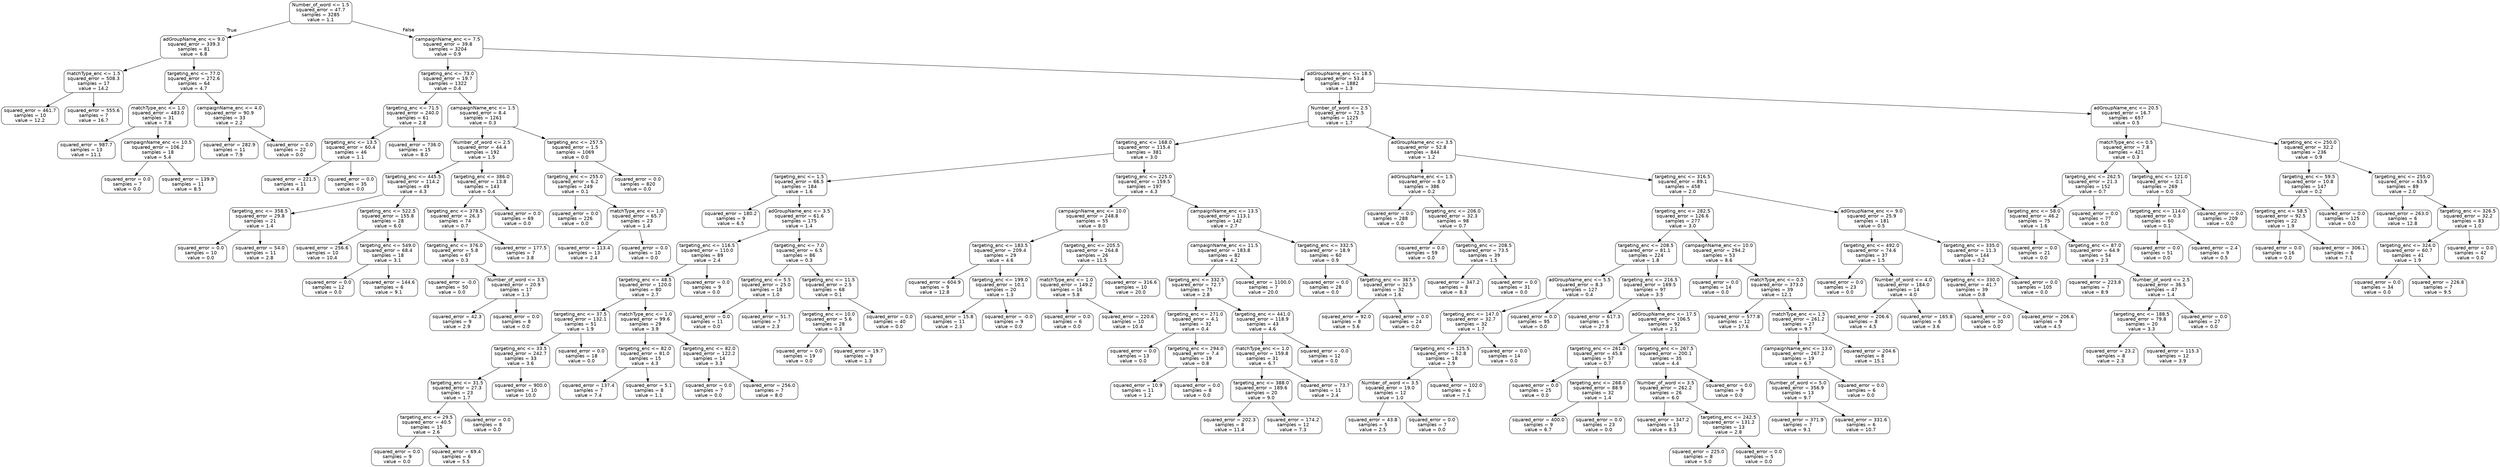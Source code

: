 digraph Tree {
node [shape=box, style="rounded", color="black", fontname="helvetica"] ;
edge [fontname="helvetica"] ;
0 [label="Number_of_word <= 1.5\nsquared_error = 47.7\nsamples = 3285\nvalue = 1.1"] ;
1 [label="adGroupName_enc <= 9.0\nsquared_error = 339.3\nsamples = 81\nvalue = 6.8"] ;
0 -> 1 [labeldistance=2.5, labelangle=45, headlabel="True"] ;
2 [label="matchType_enc <= 1.5\nsquared_error = 508.3\nsamples = 17\nvalue = 14.2"] ;
1 -> 2 ;
3 [label="squared_error = 461.7\nsamples = 10\nvalue = 12.2"] ;
2 -> 3 ;
4 [label="squared_error = 555.6\nsamples = 7\nvalue = 16.7"] ;
2 -> 4 ;
5 [label="targeting_enc <= 77.0\nsquared_error = 272.6\nsamples = 64\nvalue = 4.7"] ;
1 -> 5 ;
6 [label="matchType_enc <= 1.0\nsquared_error = 483.0\nsamples = 31\nvalue = 7.8"] ;
5 -> 6 ;
7 [label="squared_error = 987.7\nsamples = 13\nvalue = 11.1"] ;
6 -> 7 ;
8 [label="campaignName_enc <= 10.5\nsquared_error = 106.2\nsamples = 18\nvalue = 5.4"] ;
6 -> 8 ;
9 [label="squared_error = 0.0\nsamples = 7\nvalue = 0.0"] ;
8 -> 9 ;
10 [label="squared_error = 139.9\nsamples = 11\nvalue = 8.5"] ;
8 -> 10 ;
11 [label="campaignName_enc <= 4.0\nsquared_error = 90.9\nsamples = 33\nvalue = 2.2"] ;
5 -> 11 ;
12 [label="squared_error = 282.9\nsamples = 11\nvalue = 7.9"] ;
11 -> 12 ;
13 [label="squared_error = 0.0\nsamples = 22\nvalue = 0.0"] ;
11 -> 13 ;
14 [label="campaignName_enc <= 7.5\nsquared_error = 39.8\nsamples = 3204\nvalue = 0.9"] ;
0 -> 14 [labeldistance=2.5, labelangle=-45, headlabel="False"] ;
15 [label="targeting_enc <= 73.0\nsquared_error = 19.7\nsamples = 1322\nvalue = 0.4"] ;
14 -> 15 ;
16 [label="targeting_enc <= 71.5\nsquared_error = 240.0\nsamples = 61\nvalue = 2.8"] ;
15 -> 16 ;
17 [label="targeting_enc <= 13.5\nsquared_error = 60.4\nsamples = 46\nvalue = 1.1"] ;
16 -> 17 ;
18 [label="squared_error = 221.5\nsamples = 11\nvalue = 4.3"] ;
17 -> 18 ;
19 [label="squared_error = 0.0\nsamples = 35\nvalue = 0.0"] ;
17 -> 19 ;
20 [label="squared_error = 736.0\nsamples = 15\nvalue = 8.0"] ;
16 -> 20 ;
21 [label="campaignName_enc <= 1.5\nsquared_error = 8.4\nsamples = 1261\nvalue = 0.3"] ;
15 -> 21 ;
22 [label="Number_of_word <= 2.5\nsquared_error = 44.4\nsamples = 192\nvalue = 1.5"] ;
21 -> 22 ;
23 [label="targeting_enc <= 445.5\nsquared_error = 114.2\nsamples = 49\nvalue = 4.3"] ;
22 -> 23 ;
24 [label="targeting_enc <= 358.5\nsquared_error = 29.8\nsamples = 21\nvalue = 1.4"] ;
23 -> 24 ;
25 [label="squared_error = 0.0\nsamples = 10\nvalue = 0.0"] ;
24 -> 25 ;
26 [label="squared_error = 54.0\nsamples = 11\nvalue = 2.8"] ;
24 -> 26 ;
27 [label="targeting_enc <= 522.5\nsquared_error = 155.8\nsamples = 28\nvalue = 6.0"] ;
23 -> 27 ;
28 [label="squared_error = 256.6\nsamples = 10\nvalue = 10.4"] ;
27 -> 28 ;
29 [label="targeting_enc <= 549.0\nsquared_error = 68.4\nsamples = 18\nvalue = 3.1"] ;
27 -> 29 ;
30 [label="squared_error = 0.0\nsamples = 12\nvalue = 0.0"] ;
29 -> 30 ;
31 [label="squared_error = 144.6\nsamples = 6\nvalue = 9.1"] ;
29 -> 31 ;
32 [label="targeting_enc <= 386.0\nsquared_error = 13.8\nsamples = 143\nvalue = 0.4"] ;
22 -> 32 ;
33 [label="targeting_enc <= 378.5\nsquared_error = 26.3\nsamples = 74\nvalue = 0.7"] ;
32 -> 33 ;
34 [label="targeting_enc <= 376.0\nsquared_error = 5.8\nsamples = 67\nvalue = 0.3"] ;
33 -> 34 ;
35 [label="squared_error = -0.0\nsamples = 50\nvalue = 0.0"] ;
34 -> 35 ;
36 [label="Number_of_word <= 3.5\nsquared_error = 20.9\nsamples = 17\nvalue = 1.3"] ;
34 -> 36 ;
37 [label="squared_error = 42.3\nsamples = 9\nvalue = 2.9"] ;
36 -> 37 ;
38 [label="squared_error = 0.0\nsamples = 8\nvalue = 0.0"] ;
36 -> 38 ;
39 [label="squared_error = 177.5\nsamples = 7\nvalue = 3.8"] ;
33 -> 39 ;
40 [label="squared_error = 0.0\nsamples = 69\nvalue = 0.0"] ;
32 -> 40 ;
41 [label="targeting_enc <= 257.5\nsquared_error = 1.5\nsamples = 1069\nvalue = 0.0"] ;
21 -> 41 ;
42 [label="targeting_enc <= 255.0\nsquared_error = 6.2\nsamples = 249\nvalue = 0.1"] ;
41 -> 42 ;
43 [label="squared_error = 0.0\nsamples = 226\nvalue = 0.0"] ;
42 -> 43 ;
44 [label="matchType_enc <= 1.0\nsquared_error = 65.7\nsamples = 23\nvalue = 1.4"] ;
42 -> 44 ;
45 [label="squared_error = 113.4\nsamples = 13\nvalue = 2.4"] ;
44 -> 45 ;
46 [label="squared_error = 0.0\nsamples = 10\nvalue = 0.0"] ;
44 -> 46 ;
47 [label="squared_error = 0.0\nsamples = 820\nvalue = 0.0"] ;
41 -> 47 ;
48 [label="adGroupName_enc <= 18.5\nsquared_error = 53.4\nsamples = 1882\nvalue = 1.3"] ;
14 -> 48 ;
49 [label="Number_of_word <= 2.5\nsquared_error = 72.5\nsamples = 1225\nvalue = 1.7"] ;
48 -> 49 ;
50 [label="targeting_enc <= 168.0\nsquared_error = 115.4\nsamples = 381\nvalue = 3.0"] ;
49 -> 50 ;
51 [label="targeting_enc <= 1.5\nsquared_error = 66.5\nsamples = 184\nvalue = 1.6"] ;
50 -> 51 ;
52 [label="squared_error = 180.2\nsamples = 9\nvalue = 6.5"] ;
51 -> 52 ;
53 [label="adGroupName_enc <= 3.5\nsquared_error = 61.6\nsamples = 175\nvalue = 1.4"] ;
51 -> 53 ;
54 [label="targeting_enc <= 116.5\nsquared_error = 110.0\nsamples = 89\nvalue = 2.4"] ;
53 -> 54 ;
55 [label="targeting_enc <= 48.5\nsquared_error = 120.0\nsamples = 80\nvalue = 2.7"] ;
54 -> 55 ;
56 [label="targeting_enc <= 37.5\nsquared_error = 132.1\nsamples = 51\nvalue = 1.9"] ;
55 -> 56 ;
57 [label="targeting_enc <= 33.5\nsquared_error = 242.7\nsamples = 33\nvalue = 3.6"] ;
56 -> 57 ;
58 [label="targeting_enc <= 31.5\nsquared_error = 27.3\nsamples = 23\nvalue = 1.7"] ;
57 -> 58 ;
59 [label="targeting_enc <= 29.5\nsquared_error = 40.5\nsamples = 15\nvalue = 2.6"] ;
58 -> 59 ;
60 [label="squared_error = 0.0\nsamples = 9\nvalue = 0.0"] ;
59 -> 60 ;
61 [label="squared_error = 69.4\nsamples = 6\nvalue = 5.5"] ;
59 -> 61 ;
62 [label="squared_error = 0.0\nsamples = 8\nvalue = 0.0"] ;
58 -> 62 ;
63 [label="squared_error = 900.0\nsamples = 10\nvalue = 10.0"] ;
57 -> 63 ;
64 [label="squared_error = 0.0\nsamples = 18\nvalue = 0.0"] ;
56 -> 64 ;
65 [label="matchType_enc <= 1.0\nsquared_error = 99.6\nsamples = 29\nvalue = 3.9"] ;
55 -> 65 ;
66 [label="targeting_enc <= 82.0\nsquared_error = 81.0\nsamples = 15\nvalue = 4.3"] ;
65 -> 66 ;
67 [label="squared_error = 137.4\nsamples = 7\nvalue = 7.4"] ;
66 -> 67 ;
68 [label="squared_error = 5.1\nsamples = 8\nvalue = 1.1"] ;
66 -> 68 ;
69 [label="targeting_enc <= 82.0\nsquared_error = 122.2\nsamples = 14\nvalue = 3.3"] ;
65 -> 69 ;
70 [label="squared_error = 0.0\nsamples = 7\nvalue = 0.0"] ;
69 -> 70 ;
71 [label="squared_error = 256.0\nsamples = 7\nvalue = 8.0"] ;
69 -> 71 ;
72 [label="squared_error = 0.0\nsamples = 9\nvalue = 0.0"] ;
54 -> 72 ;
73 [label="targeting_enc <= 7.0\nsquared_error = 6.5\nsamples = 86\nvalue = 0.3"] ;
53 -> 73 ;
74 [label="targeting_enc <= 5.5\nsquared_error = 25.0\nsamples = 18\nvalue = 1.0"] ;
73 -> 74 ;
75 [label="squared_error = 0.0\nsamples = 11\nvalue = 0.0"] ;
74 -> 75 ;
76 [label="squared_error = 51.7\nsamples = 7\nvalue = 2.3"] ;
74 -> 76 ;
77 [label="targeting_enc <= 11.5\nsquared_error = 2.5\nsamples = 68\nvalue = 0.1"] ;
73 -> 77 ;
78 [label="targeting_enc <= 10.0\nsquared_error = 5.6\nsamples = 28\nvalue = 0.3"] ;
77 -> 78 ;
79 [label="squared_error = 0.0\nsamples = 19\nvalue = 0.0"] ;
78 -> 79 ;
80 [label="squared_error = 19.7\nsamples = 9\nvalue = 1.3"] ;
78 -> 80 ;
81 [label="squared_error = 0.0\nsamples = 40\nvalue = 0.0"] ;
77 -> 81 ;
82 [label="targeting_enc <= 225.0\nsquared_error = 159.5\nsamples = 197\nvalue = 4.3"] ;
50 -> 82 ;
83 [label="campaignName_enc <= 10.0\nsquared_error = 248.8\nsamples = 55\nvalue = 8.0"] ;
82 -> 83 ;
84 [label="targeting_enc <= 183.5\nsquared_error = 209.4\nsamples = 29\nvalue = 4.6"] ;
83 -> 84 ;
85 [label="squared_error = 604.9\nsamples = 9\nvalue = 12.8"] ;
84 -> 85 ;
86 [label="targeting_enc <= 199.0\nsquared_error = 10.1\nsamples = 20\nvalue = 1.3"] ;
84 -> 86 ;
87 [label="squared_error = 15.8\nsamples = 11\nvalue = 2.3"] ;
86 -> 87 ;
88 [label="squared_error = -0.0\nsamples = 9\nvalue = 0.0"] ;
86 -> 88 ;
89 [label="targeting_enc <= 205.5\nsquared_error = 264.8\nsamples = 26\nvalue = 11.5"] ;
83 -> 89 ;
90 [label="matchType_enc <= 1.0\nsquared_error = 149.2\nsamples = 16\nvalue = 5.8"] ;
89 -> 90 ;
91 [label="squared_error = 0.0\nsamples = 6\nvalue = 0.0"] ;
90 -> 91 ;
92 [label="squared_error = 220.6\nsamples = 10\nvalue = 10.4"] ;
90 -> 92 ;
93 [label="squared_error = 316.6\nsamples = 10\nvalue = 20.0"] ;
89 -> 93 ;
94 [label="campaignName_enc <= 13.5\nsquared_error = 113.1\nsamples = 142\nvalue = 2.7"] ;
82 -> 94 ;
95 [label="campaignName_enc <= 11.5\nsquared_error = 183.8\nsamples = 82\nvalue = 4.2"] ;
94 -> 95 ;
96 [label="targeting_enc <= 332.5\nsquared_error = 72.7\nsamples = 75\nvalue = 2.8"] ;
95 -> 96 ;
97 [label="targeting_enc <= 271.0\nsquared_error = 4.1\nsamples = 32\nvalue = 0.4"] ;
96 -> 97 ;
98 [label="squared_error = 0.0\nsamples = 13\nvalue = 0.0"] ;
97 -> 98 ;
99 [label="targeting_enc <= 294.0\nsquared_error = 7.4\nsamples = 19\nvalue = 0.8"] ;
97 -> 99 ;
100 [label="squared_error = 10.9\nsamples = 11\nvalue = 1.2"] ;
99 -> 100 ;
101 [label="squared_error = 0.0\nsamples = 8\nvalue = 0.0"] ;
99 -> 101 ;
102 [label="targeting_enc <= 441.0\nsquared_error = 118.9\nsamples = 43\nvalue = 4.6"] ;
96 -> 102 ;
103 [label="matchType_enc <= 1.0\nsquared_error = 159.8\nsamples = 31\nvalue = 6.7"] ;
102 -> 103 ;
104 [label="targeting_enc <= 388.0\nsquared_error = 189.6\nsamples = 20\nvalue = 9.0"] ;
103 -> 104 ;
105 [label="squared_error = 202.3\nsamples = 8\nvalue = 11.4"] ;
104 -> 105 ;
106 [label="squared_error = 174.2\nsamples = 12\nvalue = 7.3"] ;
104 -> 106 ;
107 [label="squared_error = 73.7\nsamples = 11\nvalue = 2.4"] ;
103 -> 107 ;
108 [label="squared_error = -0.0\nsamples = 12\nvalue = 0.0"] ;
102 -> 108 ;
109 [label="squared_error = 1100.0\nsamples = 7\nvalue = 20.0"] ;
95 -> 109 ;
110 [label="targeting_enc <= 332.5\nsquared_error = 18.9\nsamples = 60\nvalue = 0.9"] ;
94 -> 110 ;
111 [label="squared_error = 0.0\nsamples = 28\nvalue = 0.0"] ;
110 -> 111 ;
112 [label="targeting_enc <= 367.5\nsquared_error = 32.5\nsamples = 32\nvalue = 1.6"] ;
110 -> 112 ;
113 [label="squared_error = 92.0\nsamples = 8\nvalue = 5.6"] ;
112 -> 113 ;
114 [label="squared_error = 0.0\nsamples = 24\nvalue = 0.0"] ;
112 -> 114 ;
115 [label="adGroupName_enc <= 3.5\nsquared_error = 52.8\nsamples = 844\nvalue = 1.2"] ;
49 -> 115 ;
116 [label="adGroupName_enc <= 1.5\nsquared_error = 8.0\nsamples = 386\nvalue = 0.2"] ;
115 -> 116 ;
117 [label="squared_error = 0.0\nsamples = 288\nvalue = 0.0"] ;
116 -> 117 ;
118 [label="targeting_enc <= 206.0\nsquared_error = 32.3\nsamples = 98\nvalue = 0.7"] ;
116 -> 118 ;
119 [label="squared_error = 0.0\nsamples = 59\nvalue = 0.0"] ;
118 -> 119 ;
120 [label="targeting_enc <= 208.5\nsquared_error = 73.5\nsamples = 39\nvalue = 1.5"] ;
118 -> 120 ;
121 [label="squared_error = 347.2\nsamples = 8\nvalue = 8.3"] ;
120 -> 121 ;
122 [label="squared_error = 0.0\nsamples = 31\nvalue = 0.0"] ;
120 -> 122 ;
123 [label="targeting_enc <= 316.5\nsquared_error = 89.1\nsamples = 458\nvalue = 2.0"] ;
115 -> 123 ;
124 [label="targeting_enc <= 282.5\nsquared_error = 126.6\nsamples = 277\nvalue = 3.0"] ;
123 -> 124 ;
125 [label="targeting_enc <= 208.5\nsquared_error = 81.1\nsamples = 224\nvalue = 1.8"] ;
124 -> 125 ;
126 [label="adGroupName_enc <= 5.5\nsquared_error = 8.3\nsamples = 127\nvalue = 0.4"] ;
125 -> 126 ;
127 [label="targeting_enc <= 147.0\nsquared_error = 32.7\nsamples = 32\nvalue = 1.7"] ;
126 -> 127 ;
128 [label="targeting_enc <= 125.5\nsquared_error = 52.8\nsamples = 18\nvalue = 2.9"] ;
127 -> 128 ;
129 [label="Number_of_word <= 3.5\nsquared_error = 19.0\nsamples = 12\nvalue = 1.0"] ;
128 -> 129 ;
130 [label="squared_error = 43.8\nsamples = 5\nvalue = 2.5"] ;
129 -> 130 ;
131 [label="squared_error = 0.0\nsamples = 7\nvalue = 0.0"] ;
129 -> 131 ;
132 [label="squared_error = 102.0\nsamples = 6\nvalue = 7.1"] ;
128 -> 132 ;
133 [label="squared_error = 0.0\nsamples = 14\nvalue = 0.0"] ;
127 -> 133 ;
134 [label="squared_error = 0.0\nsamples = 95\nvalue = 0.0"] ;
126 -> 134 ;
135 [label="targeting_enc <= 216.5\nsquared_error = 169.5\nsamples = 97\nvalue = 3.5"] ;
125 -> 135 ;
136 [label="squared_error = 617.3\nsamples = 5\nvalue = 27.8"] ;
135 -> 136 ;
137 [label="adGroupName_enc <= 17.5\nsquared_error = 106.5\nsamples = 92\nvalue = 2.1"] ;
135 -> 137 ;
138 [label="targeting_enc <= 261.0\nsquared_error = 45.8\nsamples = 57\nvalue = 0.7"] ;
137 -> 138 ;
139 [label="squared_error = 0.0\nsamples = 25\nvalue = 0.0"] ;
138 -> 139 ;
140 [label="targeting_enc <= 268.0\nsquared_error = 88.9\nsamples = 32\nvalue = 1.4"] ;
138 -> 140 ;
141 [label="squared_error = 400.0\nsamples = 9\nvalue = 6.7"] ;
140 -> 141 ;
142 [label="squared_error = 0.0\nsamples = 23\nvalue = 0.0"] ;
140 -> 142 ;
143 [label="targeting_enc <= 267.5\nsquared_error = 200.1\nsamples = 35\nvalue = 4.4"] ;
137 -> 143 ;
144 [label="Number_of_word <= 3.5\nsquared_error = 262.2\nsamples = 26\nvalue = 6.0"] ;
143 -> 144 ;
145 [label="squared_error = 347.2\nsamples = 13\nvalue = 8.3"] ;
144 -> 145 ;
146 [label="targeting_enc <= 242.5\nsquared_error = 131.2\nsamples = 13\nvalue = 2.8"] ;
144 -> 146 ;
147 [label="squared_error = 225.0\nsamples = 8\nvalue = 5.0"] ;
146 -> 147 ;
148 [label="squared_error = 0.0\nsamples = 5\nvalue = 0.0"] ;
146 -> 148 ;
149 [label="squared_error = 0.0\nsamples = 9\nvalue = 0.0"] ;
143 -> 149 ;
150 [label="campaignName_enc <= 10.0\nsquared_error = 294.2\nsamples = 53\nvalue = 8.6"] ;
124 -> 150 ;
151 [label="squared_error = 0.0\nsamples = 14\nvalue = 0.0"] ;
150 -> 151 ;
152 [label="matchType_enc <= 0.5\nsquared_error = 373.0\nsamples = 39\nvalue = 12.1"] ;
150 -> 152 ;
153 [label="squared_error = 577.8\nsamples = 12\nvalue = 17.6"] ;
152 -> 153 ;
154 [label="matchType_enc <= 1.5\nsquared_error = 261.2\nsamples = 27\nvalue = 9.7"] ;
152 -> 154 ;
155 [label="campaignName_enc <= 13.0\nsquared_error = 267.2\nsamples = 19\nvalue = 6.7"] ;
154 -> 155 ;
156 [label="Number_of_word <= 5.0\nsquared_error = 356.9\nsamples = 13\nvalue = 9.7"] ;
155 -> 156 ;
157 [label="squared_error = 371.9\nsamples = 7\nvalue = 9.1"] ;
156 -> 157 ;
158 [label="squared_error = 331.6\nsamples = 6\nvalue = 10.7"] ;
156 -> 158 ;
159 [label="squared_error = 0.0\nsamples = 6\nvalue = 0.0"] ;
155 -> 159 ;
160 [label="squared_error = 204.6\nsamples = 8\nvalue = 15.1"] ;
154 -> 160 ;
161 [label="adGroupName_enc <= 9.0\nsquared_error = 25.9\nsamples = 181\nvalue = 0.5"] ;
123 -> 161 ;
162 [label="targeting_enc <= 492.0\nsquared_error = 74.6\nsamples = 37\nvalue = 1.5"] ;
161 -> 162 ;
163 [label="squared_error = 0.0\nsamples = 23\nvalue = 0.0"] ;
162 -> 163 ;
164 [label="Number_of_word <= 4.0\nsquared_error = 184.0\nsamples = 14\nvalue = 4.0"] ;
162 -> 164 ;
165 [label="squared_error = 206.6\nsamples = 8\nvalue = 4.5"] ;
164 -> 165 ;
166 [label="squared_error = 165.8\nsamples = 6\nvalue = 3.6"] ;
164 -> 166 ;
167 [label="targeting_enc <= 335.0\nsquared_error = 11.3\nsamples = 144\nvalue = 0.2"] ;
161 -> 167 ;
168 [label="targeting_enc <= 330.0\nsquared_error = 41.7\nsamples = 39\nvalue = 0.8"] ;
167 -> 168 ;
169 [label="squared_error = 0.0\nsamples = 30\nvalue = 0.0"] ;
168 -> 169 ;
170 [label="squared_error = 206.6\nsamples = 9\nvalue = 4.5"] ;
168 -> 170 ;
171 [label="squared_error = 0.0\nsamples = 105\nvalue = 0.0"] ;
167 -> 171 ;
172 [label="adGroupName_enc <= 20.5\nsquared_error = 16.7\nsamples = 657\nvalue = 0.5"] ;
48 -> 172 ;
173 [label="matchType_enc <= 0.5\nsquared_error = 7.8\nsamples = 421\nvalue = 0.3"] ;
172 -> 173 ;
174 [label="targeting_enc <= 262.5\nsquared_error = 21.3\nsamples = 152\nvalue = 0.7"] ;
173 -> 174 ;
175 [label="targeting_enc <= 58.0\nsquared_error = 46.2\nsamples = 75\nvalue = 1.6"] ;
174 -> 175 ;
176 [label="squared_error = 0.0\nsamples = 21\nvalue = 0.0"] ;
175 -> 176 ;
177 [label="targeting_enc <= 87.0\nsquared_error = 64.9\nsamples = 54\nvalue = 2.3"] ;
175 -> 177 ;
178 [label="squared_error = 223.8\nsamples = 7\nvalue = 8.9"] ;
177 -> 178 ;
179 [label="Number_of_word <= 2.5\nsquared_error = 36.5\nsamples = 47\nvalue = 1.4"] ;
177 -> 179 ;
180 [label="targeting_enc <= 188.5\nsquared_error = 79.8\nsamples = 20\nvalue = 3.3"] ;
179 -> 180 ;
181 [label="squared_error = 23.2\nsamples = 8\nvalue = 2.3"] ;
180 -> 181 ;
182 [label="squared_error = 115.3\nsamples = 12\nvalue = 3.9"] ;
180 -> 182 ;
183 [label="squared_error = 0.0\nsamples = 27\nvalue = 0.0"] ;
179 -> 183 ;
184 [label="squared_error = 0.0\nsamples = 77\nvalue = 0.0"] ;
174 -> 184 ;
185 [label="targeting_enc <= 121.0\nsquared_error = 0.1\nsamples = 269\nvalue = 0.0"] ;
173 -> 185 ;
186 [label="targeting_enc <= 114.0\nsquared_error = 0.3\nsamples = 60\nvalue = 0.1"] ;
185 -> 186 ;
187 [label="squared_error = 0.0\nsamples = 51\nvalue = 0.0"] ;
186 -> 187 ;
188 [label="squared_error = 2.4\nsamples = 9\nvalue = 0.5"] ;
186 -> 188 ;
189 [label="squared_error = 0.0\nsamples = 209\nvalue = 0.0"] ;
185 -> 189 ;
190 [label="targeting_enc <= 250.0\nsquared_error = 32.2\nsamples = 236\nvalue = 0.9"] ;
172 -> 190 ;
191 [label="targeting_enc <= 59.5\nsquared_error = 10.8\nsamples = 147\nvalue = 0.2"] ;
190 -> 191 ;
192 [label="targeting_enc <= 58.5\nsquared_error = 92.5\nsamples = 22\nvalue = 1.9"] ;
191 -> 192 ;
193 [label="squared_error = 0.0\nsamples = 16\nvalue = 0.0"] ;
192 -> 193 ;
194 [label="squared_error = 306.1\nsamples = 6\nvalue = 7.1"] ;
192 -> 194 ;
195 [label="squared_error = 0.0\nsamples = 125\nvalue = 0.0"] ;
191 -> 195 ;
196 [label="targeting_enc <= 255.0\nsquared_error = 63.9\nsamples = 89\nvalue = 2.0"] ;
190 -> 196 ;
197 [label="squared_error = 263.0\nsamples = 6\nvalue = 12.8"] ;
196 -> 197 ;
198 [label="targeting_enc <= 326.5\nsquared_error = 32.2\nsamples = 83\nvalue = 1.0"] ;
196 -> 198 ;
199 [label="targeting_enc <= 324.0\nsquared_error = 60.7\nsamples = 41\nvalue = 1.9"] ;
198 -> 199 ;
200 [label="squared_error = 0.0\nsamples = 34\nvalue = 0.0"] ;
199 -> 200 ;
201 [label="squared_error = 226.8\nsamples = 7\nvalue = 9.5"] ;
199 -> 201 ;
202 [label="squared_error = 0.0\nsamples = 42\nvalue = 0.0"] ;
198 -> 202 ;
}